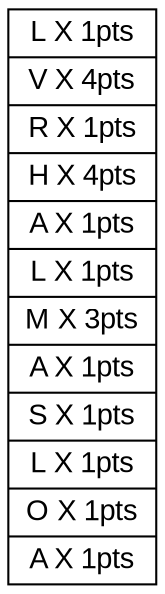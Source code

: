 digraph G {
 node [shape=record, fontname="Arial"];
	set1 [label = "{L X 1pts |V X 4pts |R X 1pts |H X 4pts |A X 1pts |L X 1pts |M X 3pts |A X 1pts |S X 1pts |L X 1pts |O X 1pts |A X 1pts}"];
 }